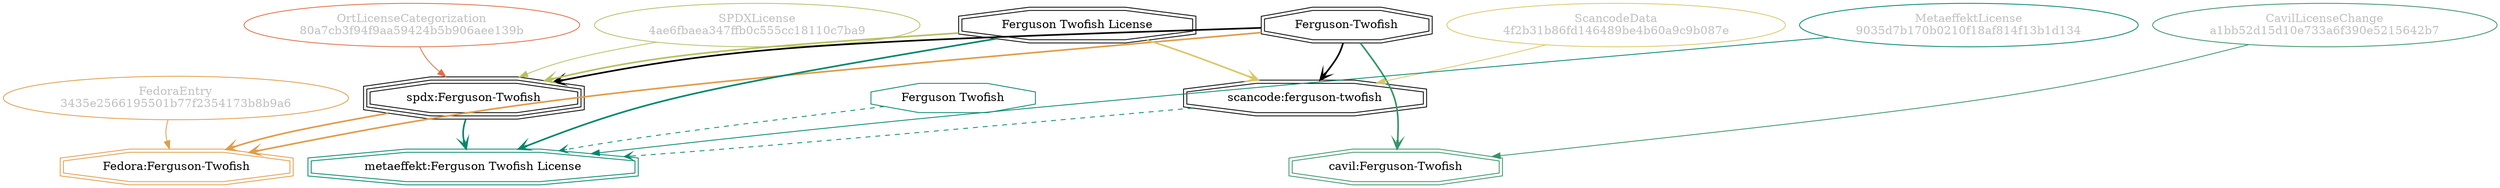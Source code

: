 strict digraph {
    node [shape=box];
    graph [splines=curved];
    1709 [label="SPDXLicense\n4ae6fbaea347ffb0c555cc18110c7ba9"
         ,fontcolor=gray
         ,color="#b8bf62"
         ,fillcolor="beige;1"
         ,shape=ellipse];
    1710 [label="spdx:Ferguson-Twofish"
         ,shape=tripleoctagon];
    1711 [label="Ferguson-Twofish"
         ,shape=doubleoctagon];
    1712 [label="Ferguson Twofish License"
         ,shape=doubleoctagon];
    6377 [label="FedoraEntry\n3435e2566195501b77f2354173b8b9a6"
         ,fontcolor=gray
         ,color="#e09d4b"
         ,fillcolor="beige;1"
         ,shape=ellipse];
    6378 [label="Fedora:Ferguson-Twofish"
         ,color="#e09d4b"
         ,shape=doubleoctagon];
    15406 [label="ScancodeData\n4f2b31b86fd146489be4b60a9c9b087e"
          ,fontcolor=gray
          ,color="#dac767"
          ,fillcolor="beige;1"
          ,shape=ellipse];
    15407 [label="scancode:ferguson-twofish"
          ,shape=doubleoctagon];
    28686 [label="OrtLicenseCategorization\n80a7cb3f94f9aa59424b5b906aee139b"
          ,fontcolor=gray
          ,color="#e06f45"
          ,fillcolor="beige;1"
          ,shape=ellipse];
    36794 [label="CavilLicenseChange\na1bb52d15d10e733a6f390e5215642b7"
          ,fontcolor=gray
          ,color="#379469"
          ,fillcolor="beige;1"
          ,shape=ellipse];
    36795 [label="cavil:Ferguson-Twofish"
          ,color="#379469"
          ,shape=doubleoctagon];
    42085 [label="MetaeffektLicense\n9035d7b170b0210f18af814f13b1d134"
          ,fontcolor=gray
          ,color="#00876c"
          ,fillcolor="beige;1"
          ,shape=ellipse];
    42086 [label="metaeffekt:Ferguson Twofish License"
          ,color="#00876c"
          ,shape=doubleoctagon];
    42087 [label="Ferguson Twofish"
          ,color="#00876c"
          ,shape=octagon];
    1709 -> 1710 [weight=0.5
                 ,color="#b8bf62"];
    1710 -> 6378 [style=bold
                 ,arrowhead=vee
                 ,weight=0.7
                 ,color="#e09d4b"];
    1710 -> 42086 [style=bold
                  ,arrowhead=vee
                  ,weight=0.7
                  ,color="#00876c"];
    1711 -> 1710 [style=bold
                 ,arrowhead=vee
                 ,weight=0.7];
    1711 -> 6378 [style=bold
                 ,arrowhead=vee
                 ,weight=0.7
                 ,color="#e09d4b"];
    1711 -> 15407 [style=bold
                  ,arrowhead=vee
                  ,weight=0.7];
    1711 -> 36795 [style=bold
                  ,arrowhead=vee
                  ,weight=0.7
                  ,color="#379469"];
    1711 -> 36795 [style=bold
                  ,arrowhead=vee
                  ,weight=0.7
                  ,color="#379469"];
    1712 -> 1710 [style=bold
                 ,arrowhead=vee
                 ,weight=0.7
                 ,color="#b8bf62"];
    1712 -> 15407 [style=bold
                  ,arrowhead=vee
                  ,weight=0.7
                  ,color="#dac767"];
    1712 -> 42086 [style=bold
                  ,arrowhead=vee
                  ,weight=0.7
                  ,color="#00876c"];
    6377 -> 6378 [weight=0.5
                 ,color="#e09d4b"];
    15406 -> 15407 [weight=0.5
                   ,color="#dac767"];
    15407 -> 42086 [style=dashed
                   ,arrowhead=vee
                   ,weight=0.5
                   ,color="#00876c"];
    28686 -> 1710 [weight=0.5
                  ,color="#e06f45"];
    36794 -> 36795 [weight=0.5
                   ,color="#379469"];
    42085 -> 42086 [weight=0.5
                   ,color="#00876c"];
    42087 -> 42086 [style=dashed
                   ,arrowhead=vee
                   ,weight=0.5
                   ,color="#00876c"];
}
